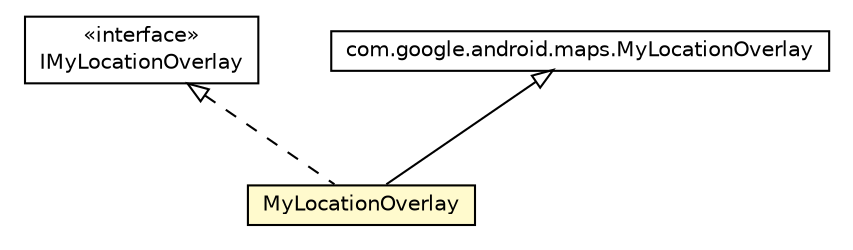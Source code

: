 #!/usr/local/bin/dot
#
# Class diagram 
# Generated by UMLGraph version R5_6-24-gf6e263 (http://www.umlgraph.org/)
#

digraph G {
	edge [fontname="Helvetica",fontsize=10,labelfontname="Helvetica",labelfontsize=10];
	node [fontname="Helvetica",fontsize=10,shape=plaintext];
	nodesep=0.25;
	ranksep=0.5;
	// org.osmdroid.api.IMyLocationOverlay
	c721 [label=<<table title="org.osmdroid.api.IMyLocationOverlay" border="0" cellborder="1" cellspacing="0" cellpadding="2" port="p" href="../../api/IMyLocationOverlay.html">
		<tr><td><table border="0" cellspacing="0" cellpadding="1">
<tr><td align="center" balign="center"> &#171;interface&#187; </td></tr>
<tr><td align="center" balign="center"> IMyLocationOverlay </td></tr>
		</table></td></tr>
		</table>>, URL="../../api/IMyLocationOverlay.html", fontname="Helvetica", fontcolor="black", fontsize=10.0];
	// org.osmdroid.google.wrapper.MyLocationOverlay
	c733 [label=<<table title="org.osmdroid.google.wrapper.MyLocationOverlay" border="0" cellborder="1" cellspacing="0" cellpadding="2" port="p" bgcolor="lemonChiffon" href="./MyLocationOverlay.html">
		<tr><td><table border="0" cellspacing="0" cellpadding="1">
<tr><td align="center" balign="center"> MyLocationOverlay </td></tr>
		</table></td></tr>
		</table>>, URL="./MyLocationOverlay.html", fontname="Helvetica", fontcolor="black", fontsize=10.0];
	//org.osmdroid.google.wrapper.MyLocationOverlay extends com.google.android.maps.MyLocationOverlay
	c746:p -> c733:p [dir=back,arrowtail=empty];
	//org.osmdroid.google.wrapper.MyLocationOverlay implements org.osmdroid.api.IMyLocationOverlay
	c721:p -> c733:p [dir=back,arrowtail=empty,style=dashed];
	// com.google.android.maps.MyLocationOverlay
	c746[label=<<table title="com.google.android.maps.MyLocationOverlay" border="0" cellborder="1" cellspacing="0" cellpadding="2" port="p" href="http://java.sun.com/j2se/1.4.2/docs/api/com/google/android/maps/MyLocationOverlay.html">
		<tr><td><table border="0" cellspacing="0" cellpadding="1">
<tr><td align="center" balign="center"> com.google.android.maps.MyLocationOverlay </td></tr>
		</table></td></tr>
		</table>>, fontname="Helvetica", fontcolor="black", fontsize=10.0];
}


